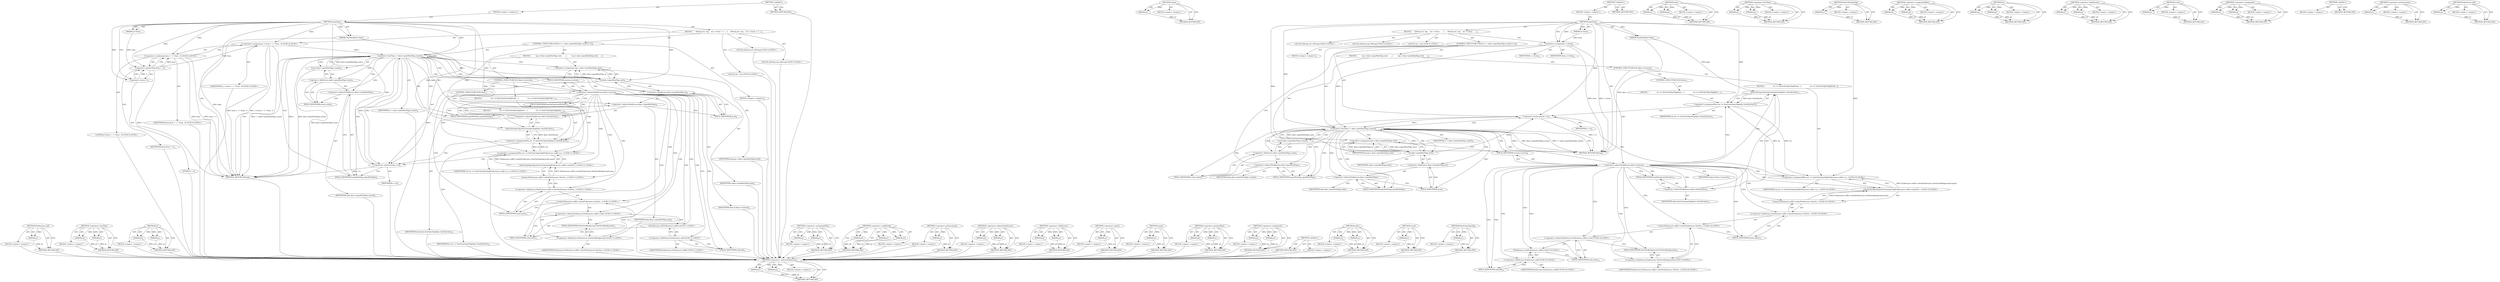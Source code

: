 digraph "fontColorOpenTag" {
vulnerable_111 [label=<(METHOD,&lt;operator&gt;.indirectFieldAccess)>];
vulnerable_112 [label=<(PARAM,p1)>];
vulnerable_113 [label=<(PARAM,p2)>];
vulnerable_114 [label=<(BLOCK,&lt;empty&gt;,&lt;empty&gt;)>];
vulnerable_115 [label=<(METHOD_RETURN,ANY)>];
vulnerable_134 [label=<(METHOD,name)>];
vulnerable_135 [label=<(PARAM,p1)>];
vulnerable_136 [label=<(BLOCK,&lt;empty&gt;,&lt;empty&gt;)>];
vulnerable_137 [label=<(METHOD_RETURN,ANY)>];
vulnerable_6 [label=<(METHOD,&lt;global&gt;)<SUB>1</SUB>>];
vulnerable_7 [label=<(BLOCK,&lt;empty&gt;,&lt;empty&gt;)<SUB>1</SUB>>];
vulnerable_8 [label=<(METHOD,openTags)<SUB>1</SUB>>];
vulnerable_9 [label=<(PARAM,TextHtmlData* data)<SUB>1</SUB>>];
vulnerable_10 [label=<(PARAM,int from)<SUB>1</SUB>>];
vulnerable_11 [label=<(BLOCK,{
     QString ret, tag;
    int i = from;
    ...,{
     QString ret, tag;
    int i = from;
    ...)<SUB>2</SUB>>];
vulnerable_12 [label="<(LOCAL,QString ret: QString)<SUB>3</SUB>>"];
vulnerable_13 [label="<(LOCAL,QString tag: QString)<SUB>3</SUB>>"];
vulnerable_14 [label="<(LOCAL,int i: int)<SUB>4</SUB>>"];
vulnerable_15 [label=<(&lt;operator&gt;.assignment,i = from)<SUB>4</SUB>>];
vulnerable_16 [label=<(IDENTIFIER,i,i = from)<SUB>4</SUB>>];
vulnerable_17 [label=<(IDENTIFIER,from,i = from)<SUB>4</SUB>>];
vulnerable_18 [label=<(CONTROL_STRUCTURE,FOR,for (;i &lt; data-&gt;openHtmlTags.count();++i))<SUB>5</SUB>>];
vulnerable_19 [label=<(BLOCK,&lt;empty&gt;,&lt;empty&gt;)<SUB>5</SUB>>];
vulnerable_20 [label=<(&lt;operator&gt;.lessThan,i &lt; data-&gt;openHtmlTags.count())<SUB>5</SUB>>];
vulnerable_21 [label=<(IDENTIFIER,i,i &lt; data-&gt;openHtmlTags.count())<SUB>5</SUB>>];
vulnerable_22 [label=<(count,data-&gt;openHtmlTags.count())<SUB>5</SUB>>];
vulnerable_23 [label=<(&lt;operator&gt;.fieldAccess,data-&gt;openHtmlTags.count)<SUB>5</SUB>>];
vulnerable_24 [label=<(&lt;operator&gt;.indirectFieldAccess,data-&gt;openHtmlTags)<SUB>5</SUB>>];
vulnerable_25 [label=<(IDENTIFIER,data,data-&gt;openHtmlTags.count())<SUB>5</SUB>>];
vulnerable_26 [label=<(FIELD_IDENTIFIER,openHtmlTags,openHtmlTags)<SUB>5</SUB>>];
vulnerable_27 [label=<(FIELD_IDENTIFIER,count,count)<SUB>5</SUB>>];
vulnerable_28 [label=<(&lt;operator&gt;.preIncrement,++i)<SUB>5</SUB>>];
vulnerable_29 [label=<(IDENTIFIER,i,++i)<SUB>5</SUB>>];
vulnerable_30 [label=<(BLOCK,{
         tag = data-&gt;openHtmlTags.at(i);
    ...,{
         tag = data-&gt;openHtmlTags.at(i);
    ...)<SUB>6</SUB>>];
vulnerable_31 [label=<(&lt;operator&gt;.assignment,tag = data-&gt;openHtmlTags.at(i))<SUB>7</SUB>>];
vulnerable_32 [label=<(IDENTIFIER,tag,tag = data-&gt;openHtmlTags.at(i))<SUB>7</SUB>>];
vulnerable_33 [label=<(at,data-&gt;openHtmlTags.at(i))<SUB>7</SUB>>];
vulnerable_34 [label=<(&lt;operator&gt;.fieldAccess,data-&gt;openHtmlTags.at)<SUB>7</SUB>>];
vulnerable_35 [label=<(&lt;operator&gt;.indirectFieldAccess,data-&gt;openHtmlTags)<SUB>7</SUB>>];
vulnerable_36 [label=<(IDENTIFIER,data,data-&gt;openHtmlTags.at(i))<SUB>7</SUB>>];
vulnerable_37 [label=<(FIELD_IDENTIFIER,openHtmlTags,openHtmlTags)<SUB>7</SUB>>];
vulnerable_38 [label=<(FIELD_IDENTIFIER,at,at)<SUB>7</SUB>>];
vulnerable_39 [label=<(IDENTIFIER,i,data-&gt;openHtmlTags.at(i))<SUB>7</SUB>>];
vulnerable_40 [label=<(CONTROL_STRUCTURE,IF,if (data-&gt;reverse))<SUB>8</SUB>>];
vulnerable_41 [label=<(&lt;operator&gt;.indirectFieldAccess,data-&gt;reverse)<SUB>8</SUB>>];
vulnerable_42 [label=<(IDENTIFIER,data,if (data-&gt;reverse))<SUB>8</SUB>>];
vulnerable_43 [label=<(FIELD_IDENTIFIER,reverse,reverse)<SUB>8</SUB>>];
vulnerable_44 [label=<(BLOCK,{
                ret += fontColorOpenTag(Prefe...,{
                ret += fontColorOpenTag(Prefe...)<SUB>9</SUB>>];
vulnerable_45 [label="<(&lt;operator&gt;.assignmentPlus,ret += fontColorOpenTag(Preferences::self()-&gt;co...)<SUB>10</SUB>>"];
vulnerable_46 [label="<(IDENTIFIER,ret,ret += fontColorOpenTag(Preferences::self()-&gt;co...)<SUB>10</SUB>>"];
vulnerable_47 [label="<(fontColorOpenTag,fontColorOpenTag(Preferences::self()-&gt;color(Pre...)<SUB>10</SUB>>"];
vulnerable_48 [label="<(name,Preferences::self()-&gt;color(Preferences::TextVie...)<SUB>10</SUB>>"];
vulnerable_49 [label="<(&lt;operator&gt;.fieldAccess,Preferences::self()-&gt;color(Preferences::TextVie...)<SUB>10</SUB>>"];
vulnerable_50 [label="<(color,Preferences::self()-&gt;color(Preferences::TextVie...)<SUB>10</SUB>>"];
vulnerable_51 [label="<(&lt;operator&gt;.indirectFieldAccess,Preferences::self()-&gt;color)<SUB>10</SUB>>"];
vulnerable_52 [label="<(Preferences.self,Preferences::self())<SUB>10</SUB>>"];
vulnerable_53 [label="<(&lt;operator&gt;.fieldAccess,Preferences::self)<SUB>10</SUB>>"];
vulnerable_54 [label="<(IDENTIFIER,Preferences,Preferences::self())<SUB>10</SUB>>"];
vulnerable_55 [label=<(FIELD_IDENTIFIER,self,self)<SUB>10</SUB>>];
vulnerable_56 [label=<(FIELD_IDENTIFIER,color,color)<SUB>10</SUB>>];
vulnerable_57 [label="<(&lt;operator&gt;.fieldAccess,Preferences::TextViewBackground)<SUB>10</SUB>>"];
vulnerable_58 [label="<(IDENTIFIER,Preferences,Preferences::self()-&gt;color(Preferences::TextVie...)<SUB>10</SUB>>"];
vulnerable_59 [label=<(FIELD_IDENTIFIER,TextViewBackground,TextViewBackground)<SUB>10</SUB>>];
vulnerable_60 [label=<(FIELD_IDENTIFIER,name,name)<SUB>10</SUB>>];
vulnerable_61 [label=<(CONTROL_STRUCTURE,ELSE,else)<SUB>13</SUB>>];
vulnerable_62 [label=<(BLOCK,{
                ret += fontColorOpenTag(data-...,{
                ret += fontColorOpenTag(data-...)<SUB>13</SUB>>];
vulnerable_63 [label=<(&lt;operator&gt;.assignmentPlus,ret += fontColorOpenTag(data-&gt;lastFgColor))<SUB>14</SUB>>];
vulnerable_64 [label=<(IDENTIFIER,ret,ret += fontColorOpenTag(data-&gt;lastFgColor))<SUB>14</SUB>>];
vulnerable_65 [label=<(fontColorOpenTag,fontColorOpenTag(data-&gt;lastFgColor))<SUB>14</SUB>>];
vulnerable_66 [label=<(&lt;operator&gt;.indirectFieldAccess,data-&gt;lastFgColor)<SUB>14</SUB>>];
vulnerable_67 [label=<(IDENTIFIER,data,fontColorOpenTag(data-&gt;lastFgColor))<SUB>14</SUB>>];
vulnerable_68 [label=<(FIELD_IDENTIFIER,lastFgColor,lastFgColor)<SUB>14</SUB>>];
vulnerable_69 [label=<(METHOD_RETURN,QString)<SUB>1</SUB>>];
vulnerable_71 [label=<(METHOD_RETURN,ANY)<SUB>1</SUB>>];
vulnerable_138 [label=<(METHOD,color)>];
vulnerable_139 [label=<(PARAM,p1)>];
vulnerable_140 [label=<(PARAM,p2)>];
vulnerable_141 [label=<(BLOCK,&lt;empty&gt;,&lt;empty&gt;)>];
vulnerable_142 [label=<(METHOD_RETURN,ANY)>];
vulnerable_97 [label=<(METHOD,&lt;operator&gt;.lessThan)>];
vulnerable_98 [label=<(PARAM,p1)>];
vulnerable_99 [label=<(PARAM,p2)>];
vulnerable_100 [label=<(BLOCK,&lt;empty&gt;,&lt;empty&gt;)>];
vulnerable_101 [label=<(METHOD_RETURN,ANY)>];
vulnerable_130 [label=<(METHOD,fontColorOpenTag)>];
vulnerable_131 [label=<(PARAM,p1)>];
vulnerable_132 [label=<(BLOCK,&lt;empty&gt;,&lt;empty&gt;)>];
vulnerable_133 [label=<(METHOD_RETURN,ANY)>];
vulnerable_125 [label=<(METHOD,&lt;operator&gt;.assignmentPlus)>];
vulnerable_126 [label=<(PARAM,p1)>];
vulnerable_127 [label=<(PARAM,p2)>];
vulnerable_128 [label=<(BLOCK,&lt;empty&gt;,&lt;empty&gt;)>];
vulnerable_129 [label=<(METHOD_RETURN,ANY)>];
vulnerable_120 [label=<(METHOD,at)>];
vulnerable_121 [label=<(PARAM,p1)>];
vulnerable_122 [label=<(PARAM,p2)>];
vulnerable_123 [label=<(BLOCK,&lt;empty&gt;,&lt;empty&gt;)>];
vulnerable_124 [label=<(METHOD_RETURN,ANY)>];
vulnerable_106 [label=<(METHOD,&lt;operator&gt;.fieldAccess)>];
vulnerable_107 [label=<(PARAM,p1)>];
vulnerable_108 [label=<(PARAM,p2)>];
vulnerable_109 [label=<(BLOCK,&lt;empty&gt;,&lt;empty&gt;)>];
vulnerable_110 [label=<(METHOD_RETURN,ANY)>];
vulnerable_102 [label=<(METHOD,count)>];
vulnerable_103 [label=<(PARAM,p1)>];
vulnerable_104 [label=<(BLOCK,&lt;empty&gt;,&lt;empty&gt;)>];
vulnerable_105 [label=<(METHOD_RETURN,ANY)>];
vulnerable_92 [label=<(METHOD,&lt;operator&gt;.assignment)>];
vulnerable_93 [label=<(PARAM,p1)>];
vulnerable_94 [label=<(PARAM,p2)>];
vulnerable_95 [label=<(BLOCK,&lt;empty&gt;,&lt;empty&gt;)>];
vulnerable_96 [label=<(METHOD_RETURN,ANY)>];
vulnerable_86 [label=<(METHOD,&lt;global&gt;)<SUB>1</SUB>>];
vulnerable_87 [label=<(BLOCK,&lt;empty&gt;,&lt;empty&gt;)>];
vulnerable_88 [label=<(METHOD_RETURN,ANY)>];
vulnerable_116 [label=<(METHOD,&lt;operator&gt;.preIncrement)>];
vulnerable_117 [label=<(PARAM,p1)>];
vulnerable_118 [label=<(BLOCK,&lt;empty&gt;,&lt;empty&gt;)>];
vulnerable_119 [label=<(METHOD_RETURN,ANY)>];
vulnerable_143 [label=<(METHOD,Preferences.self)>];
vulnerable_144 [label=<(PARAM,p1)>];
vulnerable_145 [label=<(BLOCK,&lt;empty&gt;,&lt;empty&gt;)>];
vulnerable_146 [label=<(METHOD_RETURN,ANY)>];
fixed_164 [label=<(METHOD,Preferences.self)>];
fixed_165 [label=<(PARAM,p1)>];
fixed_166 [label=<(BLOCK,&lt;empty&gt;,&lt;empty&gt;)>];
fixed_167 [label=<(METHOD_RETURN,ANY)>];
fixed_118 [label=<(METHOD,&lt;operator&gt;.lessThan)>];
fixed_119 [label=<(PARAM,p1)>];
fixed_120 [label=<(PARAM,p2)>];
fixed_121 [label=<(BLOCK,&lt;empty&gt;,&lt;empty&gt;)>];
fixed_122 [label=<(METHOD_RETURN,ANY)>];
fixed_141 [label=<(METHOD,at)>];
fixed_142 [label=<(PARAM,p1)>];
fixed_143 [label=<(PARAM,p2)>];
fixed_144 [label=<(BLOCK,&lt;empty&gt;,&lt;empty&gt;)>];
fixed_145 [label=<(METHOD_RETURN,ANY)>];
fixed_6 [label=<(METHOD,&lt;global&gt;)<SUB>1</SUB>>];
fixed_7 [label=<(BLOCK,&lt;empty&gt;,&lt;empty&gt;)<SUB>1</SUB>>];
fixed_8 [label=<(METHOD,openTags)<SUB>1</SUB>>];
fixed_9 [label=<(PARAM,TextHtmlData* data)<SUB>1</SUB>>];
fixed_10 [label=<(PARAM,int from)<SUB>1</SUB>>];
fixed_11 [label=<(BLOCK,{
     QString ret, tag;
    int i = from &gt; -1 ...,{
     QString ret, tag;
    int i = from &gt; -1 ...)<SUB>2</SUB>>];
fixed_12 [label="<(LOCAL,QString ret: QString)<SUB>3</SUB>>"];
fixed_13 [label="<(LOCAL,QString tag: QString)<SUB>3</SUB>>"];
fixed_14 [label="<(LOCAL,int i: int)<SUB>4</SUB>>"];
fixed_15 [label="<(&lt;operator&gt;.assignment,i = from &gt; -1 ? from : 0)<SUB>4</SUB>>"];
fixed_16 [label="<(IDENTIFIER,i,i = from &gt; -1 ? from : 0)<SUB>4</SUB>>"];
fixed_17 [label="<(&lt;operator&gt;.conditional,from &gt; -1 ? from : 0)<SUB>4</SUB>>"];
fixed_18 [label=<(&lt;operator&gt;.greaterThan,from &gt; -1)<SUB>4</SUB>>];
fixed_19 [label=<(IDENTIFIER,from,from &gt; -1)<SUB>4</SUB>>];
fixed_20 [label=<(&lt;operator&gt;.minus,-1)<SUB>4</SUB>>];
fixed_21 [label=<(LITERAL,1,-1)<SUB>4</SUB>>];
fixed_22 [label="<(IDENTIFIER,from,from &gt; -1 ? from : 0)<SUB>4</SUB>>"];
fixed_23 [label="<(LITERAL,0,from &gt; -1 ? from : 0)<SUB>4</SUB>>"];
fixed_24 [label=<(CONTROL_STRUCTURE,FOR,for (;i &lt; data-&gt;openHtmlTags.count();++i))<SUB>6</SUB>>];
fixed_25 [label=<(BLOCK,&lt;empty&gt;,&lt;empty&gt;)<SUB>6</SUB>>];
fixed_26 [label=<(&lt;operator&gt;.lessThan,i &lt; data-&gt;openHtmlTags.count())<SUB>6</SUB>>];
fixed_27 [label=<(IDENTIFIER,i,i &lt; data-&gt;openHtmlTags.count())<SUB>6</SUB>>];
fixed_28 [label=<(count,data-&gt;openHtmlTags.count())<SUB>6</SUB>>];
fixed_29 [label=<(&lt;operator&gt;.fieldAccess,data-&gt;openHtmlTags.count)<SUB>6</SUB>>];
fixed_30 [label=<(&lt;operator&gt;.indirectFieldAccess,data-&gt;openHtmlTags)<SUB>6</SUB>>];
fixed_31 [label=<(IDENTIFIER,data,data-&gt;openHtmlTags.count())<SUB>6</SUB>>];
fixed_32 [label=<(FIELD_IDENTIFIER,openHtmlTags,openHtmlTags)<SUB>6</SUB>>];
fixed_33 [label=<(FIELD_IDENTIFIER,count,count)<SUB>6</SUB>>];
fixed_34 [label=<(&lt;operator&gt;.preIncrement,++i)<SUB>6</SUB>>];
fixed_35 [label=<(IDENTIFIER,i,++i)<SUB>6</SUB>>];
fixed_36 [label=<(BLOCK,{
         tag = data-&gt;openHtmlTags.at(i);
    ...,{
         tag = data-&gt;openHtmlTags.at(i);
    ...)<SUB>7</SUB>>];
fixed_37 [label=<(&lt;operator&gt;.assignment,tag = data-&gt;openHtmlTags.at(i))<SUB>8</SUB>>];
fixed_38 [label=<(IDENTIFIER,tag,tag = data-&gt;openHtmlTags.at(i))<SUB>8</SUB>>];
fixed_39 [label=<(at,data-&gt;openHtmlTags.at(i))<SUB>8</SUB>>];
fixed_40 [label=<(&lt;operator&gt;.fieldAccess,data-&gt;openHtmlTags.at)<SUB>8</SUB>>];
fixed_41 [label=<(&lt;operator&gt;.indirectFieldAccess,data-&gt;openHtmlTags)<SUB>8</SUB>>];
fixed_42 [label=<(IDENTIFIER,data,data-&gt;openHtmlTags.at(i))<SUB>8</SUB>>];
fixed_43 [label=<(FIELD_IDENTIFIER,openHtmlTags,openHtmlTags)<SUB>8</SUB>>];
fixed_44 [label=<(FIELD_IDENTIFIER,at,at)<SUB>8</SUB>>];
fixed_45 [label=<(IDENTIFIER,i,data-&gt;openHtmlTags.at(i))<SUB>8</SUB>>];
fixed_46 [label=<(CONTROL_STRUCTURE,IF,if (data-&gt;reverse))<SUB>9</SUB>>];
fixed_47 [label=<(&lt;operator&gt;.indirectFieldAccess,data-&gt;reverse)<SUB>9</SUB>>];
fixed_48 [label=<(IDENTIFIER,data,if (data-&gt;reverse))<SUB>9</SUB>>];
fixed_49 [label=<(FIELD_IDENTIFIER,reverse,reverse)<SUB>9</SUB>>];
fixed_50 [label=<(BLOCK,{
                ret += fontColorOpenTag(Prefe...,{
                ret += fontColorOpenTag(Prefe...)<SUB>10</SUB>>];
fixed_51 [label="<(&lt;operator&gt;.assignmentPlus,ret += fontColorOpenTag(Preferences::self()-&gt;co...)<SUB>11</SUB>>"];
fixed_52 [label="<(IDENTIFIER,ret,ret += fontColorOpenTag(Preferences::self()-&gt;co...)<SUB>11</SUB>>"];
fixed_53 [label="<(fontColorOpenTag,fontColorOpenTag(Preferences::self()-&gt;color(Pre...)<SUB>11</SUB>>"];
fixed_54 [label="<(name,Preferences::self()-&gt;color(Preferences::TextVie...)<SUB>11</SUB>>"];
fixed_55 [label="<(&lt;operator&gt;.fieldAccess,Preferences::self()-&gt;color(Preferences::TextVie...)<SUB>11</SUB>>"];
fixed_56 [label="<(color,Preferences::self()-&gt;color(Preferences::TextVie...)<SUB>11</SUB>>"];
fixed_57 [label="<(&lt;operator&gt;.indirectFieldAccess,Preferences::self()-&gt;color)<SUB>11</SUB>>"];
fixed_58 [label="<(Preferences.self,Preferences::self())<SUB>11</SUB>>"];
fixed_59 [label="<(&lt;operator&gt;.fieldAccess,Preferences::self)<SUB>11</SUB>>"];
fixed_60 [label="<(IDENTIFIER,Preferences,Preferences::self())<SUB>11</SUB>>"];
fixed_61 [label=<(FIELD_IDENTIFIER,self,self)<SUB>11</SUB>>];
fixed_62 [label=<(FIELD_IDENTIFIER,color,color)<SUB>11</SUB>>];
fixed_63 [label="<(&lt;operator&gt;.fieldAccess,Preferences::TextViewBackground)<SUB>11</SUB>>"];
fixed_64 [label="<(IDENTIFIER,Preferences,Preferences::self()-&gt;color(Preferences::TextVie...)<SUB>11</SUB>>"];
fixed_65 [label=<(FIELD_IDENTIFIER,TextViewBackground,TextViewBackground)<SUB>11</SUB>>];
fixed_66 [label=<(FIELD_IDENTIFIER,name,name)<SUB>11</SUB>>];
fixed_67 [label=<(CONTROL_STRUCTURE,ELSE,else)<SUB>14</SUB>>];
fixed_68 [label=<(BLOCK,{
                ret += fontColorOpenTag(data-...,{
                ret += fontColorOpenTag(data-...)<SUB>14</SUB>>];
fixed_69 [label=<(&lt;operator&gt;.assignmentPlus,ret += fontColorOpenTag(data-&gt;lastFgColor))<SUB>15</SUB>>];
fixed_70 [label=<(IDENTIFIER,ret,ret += fontColorOpenTag(data-&gt;lastFgColor))<SUB>15</SUB>>];
fixed_71 [label=<(fontColorOpenTag,fontColorOpenTag(data-&gt;lastFgColor))<SUB>15</SUB>>];
fixed_72 [label=<(&lt;operator&gt;.indirectFieldAccess,data-&gt;lastFgColor)<SUB>15</SUB>>];
fixed_73 [label=<(IDENTIFIER,data,fontColorOpenTag(data-&gt;lastFgColor))<SUB>15</SUB>>];
fixed_74 [label=<(FIELD_IDENTIFIER,lastFgColor,lastFgColor)<SUB>15</SUB>>];
fixed_75 [label=<(METHOD_RETURN,QString)<SUB>1</SUB>>];
fixed_77 [label=<(METHOD_RETURN,ANY)<SUB>1</SUB>>];
fixed_146 [label=<(METHOD,&lt;operator&gt;.assignmentPlus)>];
fixed_147 [label=<(PARAM,p1)>];
fixed_148 [label=<(PARAM,p2)>];
fixed_149 [label=<(BLOCK,&lt;empty&gt;,&lt;empty&gt;)>];
fixed_150 [label=<(METHOD_RETURN,ANY)>];
fixed_103 [label=<(METHOD,&lt;operator&gt;.conditional)>];
fixed_104 [label=<(PARAM,p1)>];
fixed_105 [label=<(PARAM,p2)>];
fixed_106 [label=<(PARAM,p3)>];
fixed_107 [label=<(BLOCK,&lt;empty&gt;,&lt;empty&gt;)>];
fixed_108 [label=<(METHOD_RETURN,ANY)>];
fixed_137 [label=<(METHOD,&lt;operator&gt;.preIncrement)>];
fixed_138 [label=<(PARAM,p1)>];
fixed_139 [label=<(BLOCK,&lt;empty&gt;,&lt;empty&gt;)>];
fixed_140 [label=<(METHOD_RETURN,ANY)>];
fixed_132 [label=<(METHOD,&lt;operator&gt;.indirectFieldAccess)>];
fixed_133 [label=<(PARAM,p1)>];
fixed_134 [label=<(PARAM,p2)>];
fixed_135 [label=<(BLOCK,&lt;empty&gt;,&lt;empty&gt;)>];
fixed_136 [label=<(METHOD_RETURN,ANY)>];
fixed_127 [label=<(METHOD,&lt;operator&gt;.fieldAccess)>];
fixed_128 [label=<(PARAM,p1)>];
fixed_129 [label=<(PARAM,p2)>];
fixed_130 [label=<(BLOCK,&lt;empty&gt;,&lt;empty&gt;)>];
fixed_131 [label=<(METHOD_RETURN,ANY)>];
fixed_114 [label=<(METHOD,&lt;operator&gt;.minus)>];
fixed_115 [label=<(PARAM,p1)>];
fixed_116 [label=<(BLOCK,&lt;empty&gt;,&lt;empty&gt;)>];
fixed_117 [label=<(METHOD_RETURN,ANY)>];
fixed_155 [label=<(METHOD,name)>];
fixed_156 [label=<(PARAM,p1)>];
fixed_157 [label=<(BLOCK,&lt;empty&gt;,&lt;empty&gt;)>];
fixed_158 [label=<(METHOD_RETURN,ANY)>];
fixed_109 [label=<(METHOD,&lt;operator&gt;.greaterThan)>];
fixed_110 [label=<(PARAM,p1)>];
fixed_111 [label=<(PARAM,p2)>];
fixed_112 [label=<(BLOCK,&lt;empty&gt;,&lt;empty&gt;)>];
fixed_113 [label=<(METHOD_RETURN,ANY)>];
fixed_98 [label=<(METHOD,&lt;operator&gt;.assignment)>];
fixed_99 [label=<(PARAM,p1)>];
fixed_100 [label=<(PARAM,p2)>];
fixed_101 [label=<(BLOCK,&lt;empty&gt;,&lt;empty&gt;)>];
fixed_102 [label=<(METHOD_RETURN,ANY)>];
fixed_92 [label=<(METHOD,&lt;global&gt;)<SUB>1</SUB>>];
fixed_93 [label=<(BLOCK,&lt;empty&gt;,&lt;empty&gt;)>];
fixed_94 [label=<(METHOD_RETURN,ANY)>];
fixed_159 [label=<(METHOD,color)>];
fixed_160 [label=<(PARAM,p1)>];
fixed_161 [label=<(PARAM,p2)>];
fixed_162 [label=<(BLOCK,&lt;empty&gt;,&lt;empty&gt;)>];
fixed_163 [label=<(METHOD_RETURN,ANY)>];
fixed_123 [label=<(METHOD,count)>];
fixed_124 [label=<(PARAM,p1)>];
fixed_125 [label=<(BLOCK,&lt;empty&gt;,&lt;empty&gt;)>];
fixed_126 [label=<(METHOD_RETURN,ANY)>];
fixed_151 [label=<(METHOD,fontColorOpenTag)>];
fixed_152 [label=<(PARAM,p1)>];
fixed_153 [label=<(BLOCK,&lt;empty&gt;,&lt;empty&gt;)>];
fixed_154 [label=<(METHOD_RETURN,ANY)>];
vulnerable_111 -> vulnerable_112  [key=0, label="AST: "];
vulnerable_111 -> vulnerable_112  [key=1, label="DDG: "];
vulnerable_111 -> vulnerable_114  [key=0, label="AST: "];
vulnerable_111 -> vulnerable_113  [key=0, label="AST: "];
vulnerable_111 -> vulnerable_113  [key=1, label="DDG: "];
vulnerable_111 -> vulnerable_115  [key=0, label="AST: "];
vulnerable_111 -> vulnerable_115  [key=1, label="CFG: "];
vulnerable_112 -> vulnerable_115  [key=0, label="DDG: p1"];
vulnerable_113 -> vulnerable_115  [key=0, label="DDG: p2"];
vulnerable_134 -> vulnerable_135  [key=0, label="AST: "];
vulnerable_134 -> vulnerable_135  [key=1, label="DDG: "];
vulnerable_134 -> vulnerable_136  [key=0, label="AST: "];
vulnerable_134 -> vulnerable_137  [key=0, label="AST: "];
vulnerable_134 -> vulnerable_137  [key=1, label="CFG: "];
vulnerable_135 -> vulnerable_137  [key=0, label="DDG: p1"];
vulnerable_6 -> vulnerable_7  [key=0, label="AST: "];
vulnerable_6 -> vulnerable_71  [key=0, label="AST: "];
vulnerable_6 -> vulnerable_71  [key=1, label="CFG: "];
vulnerable_7 -> vulnerable_8  [key=0, label="AST: "];
vulnerable_8 -> vulnerable_9  [key=0, label="AST: "];
vulnerable_8 -> vulnerable_9  [key=1, label="DDG: "];
vulnerable_8 -> vulnerable_10  [key=0, label="AST: "];
vulnerable_8 -> vulnerable_10  [key=1, label="DDG: "];
vulnerable_8 -> vulnerable_11  [key=0, label="AST: "];
vulnerable_8 -> vulnerable_69  [key=0, label="AST: "];
vulnerable_8 -> vulnerable_15  [key=0, label="CFG: "];
vulnerable_8 -> vulnerable_15  [key=1, label="DDG: "];
vulnerable_8 -> vulnerable_20  [key=0, label="DDG: "];
vulnerable_8 -> vulnerable_28  [key=0, label="DDG: "];
vulnerable_8 -> vulnerable_33  [key=0, label="DDG: "];
vulnerable_8 -> vulnerable_45  [key=0, label="DDG: "];
vulnerable_8 -> vulnerable_63  [key=0, label="DDG: "];
vulnerable_9 -> vulnerable_69  [key=0, label="DDG: data"];
vulnerable_9 -> vulnerable_65  [key=0, label="DDG: data"];
vulnerable_10 -> vulnerable_15  [key=0, label="DDG: from"];
vulnerable_11 -> vulnerable_12  [key=0, label="AST: "];
vulnerable_11 -> vulnerable_13  [key=0, label="AST: "];
vulnerable_11 -> vulnerable_14  [key=0, label="AST: "];
vulnerable_11 -> vulnerable_15  [key=0, label="AST: "];
vulnerable_11 -> vulnerable_18  [key=0, label="AST: "];
vulnerable_15 -> vulnerable_16  [key=0, label="AST: "];
vulnerable_15 -> vulnerable_17  [key=0, label="AST: "];
vulnerable_15 -> vulnerable_26  [key=0, label="CFG: "];
vulnerable_15 -> vulnerable_69  [key=0, label="DDG: from"];
vulnerable_15 -> vulnerable_69  [key=1, label="DDG: i = from"];
vulnerable_15 -> vulnerable_20  [key=0, label="DDG: i"];
vulnerable_18 -> vulnerable_19  [key=0, label="AST: "];
vulnerable_18 -> vulnerable_20  [key=0, label="AST: "];
vulnerable_18 -> vulnerable_28  [key=0, label="AST: "];
vulnerable_18 -> vulnerable_30  [key=0, label="AST: "];
vulnerable_20 -> vulnerable_21  [key=0, label="AST: "];
vulnerable_20 -> vulnerable_22  [key=0, label="AST: "];
vulnerable_20 -> vulnerable_22  [key=1, label="CDG: "];
vulnerable_20 -> vulnerable_69  [key=0, label="CFG: "];
vulnerable_20 -> vulnerable_69  [key=1, label="DDG: i"];
vulnerable_20 -> vulnerable_69  [key=2, label="DDG: data-&gt;openHtmlTags.count()"];
vulnerable_20 -> vulnerable_69  [key=3, label="DDG: i &lt; data-&gt;openHtmlTags.count()"];
vulnerable_20 -> vulnerable_37  [key=0, label="CFG: "];
vulnerable_20 -> vulnerable_37  [key=1, label="CDG: "];
vulnerable_20 -> vulnerable_33  [key=0, label="DDG: i"];
vulnerable_20 -> vulnerable_33  [key=1, label="CDG: "];
vulnerable_20 -> vulnerable_24  [key=0, label="CDG: "];
vulnerable_20 -> vulnerable_34  [key=0, label="CDG: "];
vulnerable_20 -> vulnerable_26  [key=0, label="CDG: "];
vulnerable_20 -> vulnerable_23  [key=0, label="CDG: "];
vulnerable_20 -> vulnerable_28  [key=0, label="CDG: "];
vulnerable_20 -> vulnerable_20  [key=0, label="CDG: "];
vulnerable_20 -> vulnerable_38  [key=0, label="CDG: "];
vulnerable_20 -> vulnerable_41  [key=0, label="CDG: "];
vulnerable_20 -> vulnerable_27  [key=0, label="CDG: "];
vulnerable_20 -> vulnerable_35  [key=0, label="CDG: "];
vulnerable_20 -> vulnerable_31  [key=0, label="CDG: "];
vulnerable_20 -> vulnerable_43  [key=0, label="CDG: "];
vulnerable_22 -> vulnerable_23  [key=0, label="AST: "];
vulnerable_22 -> vulnerable_20  [key=0, label="CFG: "];
vulnerable_22 -> vulnerable_20  [key=1, label="DDG: data-&gt;openHtmlTags.count"];
vulnerable_22 -> vulnerable_69  [key=0, label="DDG: data-&gt;openHtmlTags.count"];
vulnerable_23 -> vulnerable_24  [key=0, label="AST: "];
vulnerable_23 -> vulnerable_27  [key=0, label="AST: "];
vulnerable_23 -> vulnerable_22  [key=0, label="CFG: "];
vulnerable_24 -> vulnerable_25  [key=0, label="AST: "];
vulnerable_24 -> vulnerable_26  [key=0, label="AST: "];
vulnerable_24 -> vulnerable_27  [key=0, label="CFG: "];
vulnerable_26 -> vulnerable_24  [key=0, label="CFG: "];
vulnerable_27 -> vulnerable_23  [key=0, label="CFG: "];
vulnerable_28 -> vulnerable_29  [key=0, label="AST: "];
vulnerable_28 -> vulnerable_26  [key=0, label="CFG: "];
vulnerable_28 -> vulnerable_69  [key=0, label="DDG: ++i"];
vulnerable_28 -> vulnerable_20  [key=0, label="DDG: i"];
vulnerable_30 -> vulnerable_31  [key=0, label="AST: "];
vulnerable_30 -> vulnerable_40  [key=0, label="AST: "];
vulnerable_31 -> vulnerable_32  [key=0, label="AST: "];
vulnerable_31 -> vulnerable_33  [key=0, label="AST: "];
vulnerable_31 -> vulnerable_43  [key=0, label="CFG: "];
vulnerable_33 -> vulnerable_34  [key=0, label="AST: "];
vulnerable_33 -> vulnerable_39  [key=0, label="AST: "];
vulnerable_33 -> vulnerable_31  [key=0, label="CFG: "];
vulnerable_33 -> vulnerable_31  [key=1, label="DDG: data-&gt;openHtmlTags.at"];
vulnerable_33 -> vulnerable_31  [key=2, label="DDG: i"];
vulnerable_33 -> vulnerable_28  [key=0, label="DDG: i"];
vulnerable_34 -> vulnerable_35  [key=0, label="AST: "];
vulnerable_34 -> vulnerable_38  [key=0, label="AST: "];
vulnerable_34 -> vulnerable_33  [key=0, label="CFG: "];
vulnerable_35 -> vulnerable_36  [key=0, label="AST: "];
vulnerable_35 -> vulnerable_37  [key=0, label="AST: "];
vulnerable_35 -> vulnerable_38  [key=0, label="CFG: "];
vulnerable_37 -> vulnerable_35  [key=0, label="CFG: "];
vulnerable_38 -> vulnerable_34  [key=0, label="CFG: "];
vulnerable_40 -> vulnerable_41  [key=0, label="AST: "];
vulnerable_40 -> vulnerable_44  [key=0, label="AST: "];
vulnerable_40 -> vulnerable_61  [key=0, label="AST: "];
vulnerable_41 -> vulnerable_42  [key=0, label="AST: "];
vulnerable_41 -> vulnerable_43  [key=0, label="AST: "];
vulnerable_41 -> vulnerable_55  [key=0, label="CFG: "];
vulnerable_41 -> vulnerable_55  [key=1, label="CDG: "];
vulnerable_41 -> vulnerable_68  [key=0, label="CFG: "];
vulnerable_41 -> vulnerable_68  [key=1, label="CDG: "];
vulnerable_41 -> vulnerable_47  [key=0, label="CDG: "];
vulnerable_41 -> vulnerable_48  [key=0, label="CDG: "];
vulnerable_41 -> vulnerable_49  [key=0, label="CDG: "];
vulnerable_41 -> vulnerable_60  [key=0, label="CDG: "];
vulnerable_41 -> vulnerable_51  [key=0, label="CDG: "];
vulnerable_41 -> vulnerable_57  [key=0, label="CDG: "];
vulnerable_41 -> vulnerable_66  [key=0, label="CDG: "];
vulnerable_41 -> vulnerable_52  [key=0, label="CDG: "];
vulnerable_41 -> vulnerable_53  [key=0, label="CDG: "];
vulnerable_41 -> vulnerable_56  [key=0, label="CDG: "];
vulnerable_41 -> vulnerable_45  [key=0, label="CDG: "];
vulnerable_41 -> vulnerable_63  [key=0, label="CDG: "];
vulnerable_41 -> vulnerable_65  [key=0, label="CDG: "];
vulnerable_41 -> vulnerable_50  [key=0, label="CDG: "];
vulnerable_41 -> vulnerable_59  [key=0, label="CDG: "];
vulnerable_43 -> vulnerable_41  [key=0, label="CFG: "];
vulnerable_44 -> vulnerable_45  [key=0, label="AST: "];
vulnerable_45 -> vulnerable_46  [key=0, label="AST: "];
vulnerable_45 -> vulnerable_47  [key=0, label="AST: "];
vulnerable_45 -> vulnerable_28  [key=0, label="CFG: "];
vulnerable_45 -> vulnerable_63  [key=0, label="DDG: ret"];
vulnerable_47 -> vulnerable_48  [key=0, label="AST: "];
vulnerable_47 -> vulnerable_45  [key=0, label="CFG: "];
vulnerable_47 -> vulnerable_45  [key=1, label="DDG: Preferences::self()-&gt;color(Preferences::TextViewBackground).name()"];
vulnerable_48 -> vulnerable_49  [key=0, label="AST: "];
vulnerable_48 -> vulnerable_47  [key=0, label="CFG: "];
vulnerable_48 -> vulnerable_47  [key=1, label="DDG: Preferences::self()-&gt;color(Preferences::TextViewBackground).name"];
vulnerable_49 -> vulnerable_50  [key=0, label="AST: "];
vulnerable_49 -> vulnerable_60  [key=0, label="AST: "];
vulnerable_49 -> vulnerable_48  [key=0, label="CFG: "];
vulnerable_50 -> vulnerable_51  [key=0, label="AST: "];
vulnerable_50 -> vulnerable_57  [key=0, label="AST: "];
vulnerable_50 -> vulnerable_60  [key=0, label="CFG: "];
vulnerable_51 -> vulnerable_52  [key=0, label="AST: "];
vulnerable_51 -> vulnerable_56  [key=0, label="AST: "];
vulnerable_51 -> vulnerable_59  [key=0, label="CFG: "];
vulnerable_52 -> vulnerable_53  [key=0, label="AST: "];
vulnerable_52 -> vulnerable_56  [key=0, label="CFG: "];
vulnerable_53 -> vulnerable_54  [key=0, label="AST: "];
vulnerable_53 -> vulnerable_55  [key=0, label="AST: "];
vulnerable_53 -> vulnerable_52  [key=0, label="CFG: "];
vulnerable_55 -> vulnerable_53  [key=0, label="CFG: "];
vulnerable_56 -> vulnerable_51  [key=0, label="CFG: "];
vulnerable_57 -> vulnerable_58  [key=0, label="AST: "];
vulnerable_57 -> vulnerable_59  [key=0, label="AST: "];
vulnerable_57 -> vulnerable_50  [key=0, label="CFG: "];
vulnerable_59 -> vulnerable_57  [key=0, label="CFG: "];
vulnerable_60 -> vulnerable_49  [key=0, label="CFG: "];
vulnerable_61 -> vulnerable_62  [key=0, label="AST: "];
vulnerable_62 -> vulnerable_63  [key=0, label="AST: "];
vulnerable_63 -> vulnerable_64  [key=0, label="AST: "];
vulnerable_63 -> vulnerable_65  [key=0, label="AST: "];
vulnerable_63 -> vulnerable_28  [key=0, label="CFG: "];
vulnerable_63 -> vulnerable_45  [key=0, label="DDG: ret"];
vulnerable_65 -> vulnerable_66  [key=0, label="AST: "];
vulnerable_65 -> vulnerable_63  [key=0, label="CFG: "];
vulnerable_65 -> vulnerable_63  [key=1, label="DDG: data-&gt;lastFgColor"];
vulnerable_66 -> vulnerable_67  [key=0, label="AST: "];
vulnerable_66 -> vulnerable_68  [key=0, label="AST: "];
vulnerable_66 -> vulnerable_65  [key=0, label="CFG: "];
vulnerable_68 -> vulnerable_66  [key=0, label="CFG: "];
vulnerable_138 -> vulnerable_139  [key=0, label="AST: "];
vulnerable_138 -> vulnerable_139  [key=1, label="DDG: "];
vulnerable_138 -> vulnerable_141  [key=0, label="AST: "];
vulnerable_138 -> vulnerable_140  [key=0, label="AST: "];
vulnerable_138 -> vulnerable_140  [key=1, label="DDG: "];
vulnerable_138 -> vulnerable_142  [key=0, label="AST: "];
vulnerable_138 -> vulnerable_142  [key=1, label="CFG: "];
vulnerable_139 -> vulnerable_142  [key=0, label="DDG: p1"];
vulnerable_140 -> vulnerable_142  [key=0, label="DDG: p2"];
vulnerable_97 -> vulnerable_98  [key=0, label="AST: "];
vulnerable_97 -> vulnerable_98  [key=1, label="DDG: "];
vulnerable_97 -> vulnerable_100  [key=0, label="AST: "];
vulnerable_97 -> vulnerable_99  [key=0, label="AST: "];
vulnerable_97 -> vulnerable_99  [key=1, label="DDG: "];
vulnerable_97 -> vulnerable_101  [key=0, label="AST: "];
vulnerable_97 -> vulnerable_101  [key=1, label="CFG: "];
vulnerable_98 -> vulnerable_101  [key=0, label="DDG: p1"];
vulnerable_99 -> vulnerable_101  [key=0, label="DDG: p2"];
vulnerable_130 -> vulnerable_131  [key=0, label="AST: "];
vulnerable_130 -> vulnerable_131  [key=1, label="DDG: "];
vulnerable_130 -> vulnerable_132  [key=0, label="AST: "];
vulnerable_130 -> vulnerable_133  [key=0, label="AST: "];
vulnerable_130 -> vulnerable_133  [key=1, label="CFG: "];
vulnerable_131 -> vulnerable_133  [key=0, label="DDG: p1"];
vulnerable_125 -> vulnerable_126  [key=0, label="AST: "];
vulnerable_125 -> vulnerable_126  [key=1, label="DDG: "];
vulnerable_125 -> vulnerable_128  [key=0, label="AST: "];
vulnerable_125 -> vulnerable_127  [key=0, label="AST: "];
vulnerable_125 -> vulnerable_127  [key=1, label="DDG: "];
vulnerable_125 -> vulnerable_129  [key=0, label="AST: "];
vulnerable_125 -> vulnerable_129  [key=1, label="CFG: "];
vulnerable_126 -> vulnerable_129  [key=0, label="DDG: p1"];
vulnerable_127 -> vulnerable_129  [key=0, label="DDG: p2"];
vulnerable_120 -> vulnerable_121  [key=0, label="AST: "];
vulnerable_120 -> vulnerable_121  [key=1, label="DDG: "];
vulnerable_120 -> vulnerable_123  [key=0, label="AST: "];
vulnerable_120 -> vulnerable_122  [key=0, label="AST: "];
vulnerable_120 -> vulnerable_122  [key=1, label="DDG: "];
vulnerable_120 -> vulnerable_124  [key=0, label="AST: "];
vulnerable_120 -> vulnerable_124  [key=1, label="CFG: "];
vulnerable_121 -> vulnerable_124  [key=0, label="DDG: p1"];
vulnerable_122 -> vulnerable_124  [key=0, label="DDG: p2"];
vulnerable_106 -> vulnerable_107  [key=0, label="AST: "];
vulnerable_106 -> vulnerable_107  [key=1, label="DDG: "];
vulnerable_106 -> vulnerable_109  [key=0, label="AST: "];
vulnerable_106 -> vulnerable_108  [key=0, label="AST: "];
vulnerable_106 -> vulnerable_108  [key=1, label="DDG: "];
vulnerable_106 -> vulnerable_110  [key=0, label="AST: "];
vulnerable_106 -> vulnerable_110  [key=1, label="CFG: "];
vulnerable_107 -> vulnerable_110  [key=0, label="DDG: p1"];
vulnerable_108 -> vulnerable_110  [key=0, label="DDG: p2"];
vulnerable_102 -> vulnerable_103  [key=0, label="AST: "];
vulnerable_102 -> vulnerable_103  [key=1, label="DDG: "];
vulnerable_102 -> vulnerable_104  [key=0, label="AST: "];
vulnerable_102 -> vulnerable_105  [key=0, label="AST: "];
vulnerable_102 -> vulnerable_105  [key=1, label="CFG: "];
vulnerable_103 -> vulnerable_105  [key=0, label="DDG: p1"];
vulnerable_92 -> vulnerable_93  [key=0, label="AST: "];
vulnerable_92 -> vulnerable_93  [key=1, label="DDG: "];
vulnerable_92 -> vulnerable_95  [key=0, label="AST: "];
vulnerable_92 -> vulnerable_94  [key=0, label="AST: "];
vulnerable_92 -> vulnerable_94  [key=1, label="DDG: "];
vulnerable_92 -> vulnerable_96  [key=0, label="AST: "];
vulnerable_92 -> vulnerable_96  [key=1, label="CFG: "];
vulnerable_93 -> vulnerable_96  [key=0, label="DDG: p1"];
vulnerable_94 -> vulnerable_96  [key=0, label="DDG: p2"];
vulnerable_86 -> vulnerable_87  [key=0, label="AST: "];
vulnerable_86 -> vulnerable_88  [key=0, label="AST: "];
vulnerable_86 -> vulnerable_88  [key=1, label="CFG: "];
vulnerable_116 -> vulnerable_117  [key=0, label="AST: "];
vulnerable_116 -> vulnerable_117  [key=1, label="DDG: "];
vulnerable_116 -> vulnerable_118  [key=0, label="AST: "];
vulnerable_116 -> vulnerable_119  [key=0, label="AST: "];
vulnerable_116 -> vulnerable_119  [key=1, label="CFG: "];
vulnerable_117 -> vulnerable_119  [key=0, label="DDG: p1"];
vulnerable_143 -> vulnerable_144  [key=0, label="AST: "];
vulnerable_143 -> vulnerable_144  [key=1, label="DDG: "];
vulnerable_143 -> vulnerable_145  [key=0, label="AST: "];
vulnerable_143 -> vulnerable_146  [key=0, label="AST: "];
vulnerable_143 -> vulnerable_146  [key=1, label="CFG: "];
vulnerable_144 -> vulnerable_146  [key=0, label="DDG: p1"];
fixed_164 -> fixed_165  [key=0, label="AST: "];
fixed_164 -> fixed_165  [key=1, label="DDG: "];
fixed_164 -> fixed_166  [key=0, label="AST: "];
fixed_164 -> fixed_167  [key=0, label="AST: "];
fixed_164 -> fixed_167  [key=1, label="CFG: "];
fixed_165 -> fixed_167  [key=0, label="DDG: p1"];
fixed_166 -> vulnerable_111  [key=0];
fixed_167 -> vulnerable_111  [key=0];
fixed_118 -> fixed_119  [key=0, label="AST: "];
fixed_118 -> fixed_119  [key=1, label="DDG: "];
fixed_118 -> fixed_121  [key=0, label="AST: "];
fixed_118 -> fixed_120  [key=0, label="AST: "];
fixed_118 -> fixed_120  [key=1, label="DDG: "];
fixed_118 -> fixed_122  [key=0, label="AST: "];
fixed_118 -> fixed_122  [key=1, label="CFG: "];
fixed_119 -> fixed_122  [key=0, label="DDG: p1"];
fixed_120 -> fixed_122  [key=0, label="DDG: p2"];
fixed_121 -> vulnerable_111  [key=0];
fixed_122 -> vulnerable_111  [key=0];
fixed_141 -> fixed_142  [key=0, label="AST: "];
fixed_141 -> fixed_142  [key=1, label="DDG: "];
fixed_141 -> fixed_144  [key=0, label="AST: "];
fixed_141 -> fixed_143  [key=0, label="AST: "];
fixed_141 -> fixed_143  [key=1, label="DDG: "];
fixed_141 -> fixed_145  [key=0, label="AST: "];
fixed_141 -> fixed_145  [key=1, label="CFG: "];
fixed_142 -> fixed_145  [key=0, label="DDG: p1"];
fixed_143 -> fixed_145  [key=0, label="DDG: p2"];
fixed_144 -> vulnerable_111  [key=0];
fixed_145 -> vulnerable_111  [key=0];
fixed_6 -> fixed_7  [key=0, label="AST: "];
fixed_6 -> fixed_77  [key=0, label="AST: "];
fixed_6 -> fixed_77  [key=1, label="CFG: "];
fixed_7 -> fixed_8  [key=0, label="AST: "];
fixed_8 -> fixed_9  [key=0, label="AST: "];
fixed_8 -> fixed_9  [key=1, label="DDG: "];
fixed_8 -> fixed_10  [key=0, label="AST: "];
fixed_8 -> fixed_10  [key=1, label="DDG: "];
fixed_8 -> fixed_11  [key=0, label="AST: "];
fixed_8 -> fixed_75  [key=0, label="AST: "];
fixed_8 -> fixed_20  [key=0, label="CFG: "];
fixed_8 -> fixed_20  [key=1, label="DDG: "];
fixed_8 -> fixed_15  [key=0, label="DDG: "];
fixed_8 -> fixed_17  [key=0, label="DDG: "];
fixed_8 -> fixed_26  [key=0, label="DDG: "];
fixed_8 -> fixed_34  [key=0, label="DDG: "];
fixed_8 -> fixed_18  [key=0, label="DDG: "];
fixed_8 -> fixed_39  [key=0, label="DDG: "];
fixed_8 -> fixed_51  [key=0, label="DDG: "];
fixed_8 -> fixed_69  [key=0, label="DDG: "];
fixed_9 -> fixed_75  [key=0, label="DDG: data"];
fixed_9 -> fixed_71  [key=0, label="DDG: data"];
fixed_10 -> fixed_18  [key=0, label="DDG: from"];
fixed_11 -> fixed_12  [key=0, label="AST: "];
fixed_11 -> fixed_13  [key=0, label="AST: "];
fixed_11 -> fixed_14  [key=0, label="AST: "];
fixed_11 -> fixed_15  [key=0, label="AST: "];
fixed_11 -> fixed_24  [key=0, label="AST: "];
fixed_12 -> vulnerable_111  [key=0];
fixed_13 -> vulnerable_111  [key=0];
fixed_14 -> vulnerable_111  [key=0];
fixed_15 -> fixed_16  [key=0, label="AST: "];
fixed_15 -> fixed_17  [key=0, label="AST: "];
fixed_15 -> fixed_32  [key=0, label="CFG: "];
fixed_15 -> fixed_75  [key=0, label="DDG: from &gt; -1 ? from : 0"];
fixed_15 -> fixed_75  [key=1, label="DDG: i = from &gt; -1 ? from : 0"];
fixed_15 -> fixed_26  [key=0, label="DDG: i"];
fixed_16 -> vulnerable_111  [key=0];
fixed_17 -> fixed_18  [key=0, label="AST: "];
fixed_17 -> fixed_22  [key=0, label="AST: "];
fixed_17 -> fixed_23  [key=0, label="AST: "];
fixed_17 -> fixed_15  [key=0, label="CFG: "];
fixed_17 -> fixed_75  [key=0, label="DDG: from &gt; -1"];
fixed_17 -> fixed_75  [key=1, label="DDG: from"];
fixed_18 -> fixed_19  [key=0, label="AST: "];
fixed_18 -> fixed_20  [key=0, label="AST: "];
fixed_18 -> fixed_17  [key=0, label="CFG: "];
fixed_18 -> fixed_17  [key=1, label="DDG: from"];
fixed_18 -> fixed_75  [key=0, label="DDG: -1"];
fixed_18 -> fixed_15  [key=0, label="DDG: from"];
fixed_19 -> vulnerable_111  [key=0];
fixed_20 -> fixed_21  [key=0, label="AST: "];
fixed_20 -> fixed_18  [key=0, label="CFG: "];
fixed_20 -> fixed_18  [key=1, label="DDG: 1"];
fixed_21 -> vulnerable_111  [key=0];
fixed_22 -> vulnerable_111  [key=0];
fixed_23 -> vulnerable_111  [key=0];
fixed_24 -> fixed_25  [key=0, label="AST: "];
fixed_24 -> fixed_26  [key=0, label="AST: "];
fixed_24 -> fixed_34  [key=0, label="AST: "];
fixed_24 -> fixed_36  [key=0, label="AST: "];
fixed_25 -> vulnerable_111  [key=0];
fixed_26 -> fixed_27  [key=0, label="AST: "];
fixed_26 -> fixed_28  [key=0, label="AST: "];
fixed_26 -> fixed_28  [key=1, label="CDG: "];
fixed_26 -> fixed_75  [key=0, label="CFG: "];
fixed_26 -> fixed_75  [key=1, label="DDG: i"];
fixed_26 -> fixed_75  [key=2, label="DDG: data-&gt;openHtmlTags.count()"];
fixed_26 -> fixed_75  [key=3, label="DDG: i &lt; data-&gt;openHtmlTags.count()"];
fixed_26 -> fixed_43  [key=0, label="CFG: "];
fixed_26 -> fixed_43  [key=1, label="CDG: "];
fixed_26 -> fixed_39  [key=0, label="DDG: i"];
fixed_26 -> fixed_39  [key=1, label="CDG: "];
fixed_26 -> fixed_47  [key=0, label="CDG: "];
fixed_26 -> fixed_30  [key=0, label="CDG: "];
fixed_26 -> fixed_34  [key=0, label="CDG: "];
fixed_26 -> fixed_32  [key=0, label="CDG: "];
fixed_26 -> fixed_49  [key=0, label="CDG: "];
fixed_26 -> fixed_33  [key=0, label="CDG: "];
fixed_26 -> fixed_26  [key=0, label="CDG: "];
fixed_26 -> fixed_37  [key=0, label="CDG: "];
fixed_26 -> fixed_41  [key=0, label="CDG: "];
fixed_26 -> fixed_40  [key=0, label="CDG: "];
fixed_26 -> fixed_29  [key=0, label="CDG: "];
fixed_26 -> fixed_44  [key=0, label="CDG: "];
fixed_27 -> vulnerable_111  [key=0];
fixed_28 -> fixed_29  [key=0, label="AST: "];
fixed_28 -> fixed_26  [key=0, label="CFG: "];
fixed_28 -> fixed_26  [key=1, label="DDG: data-&gt;openHtmlTags.count"];
fixed_28 -> fixed_75  [key=0, label="DDG: data-&gt;openHtmlTags.count"];
fixed_29 -> fixed_30  [key=0, label="AST: "];
fixed_29 -> fixed_33  [key=0, label="AST: "];
fixed_29 -> fixed_28  [key=0, label="CFG: "];
fixed_30 -> fixed_31  [key=0, label="AST: "];
fixed_30 -> fixed_32  [key=0, label="AST: "];
fixed_30 -> fixed_33  [key=0, label="CFG: "];
fixed_31 -> vulnerable_111  [key=0];
fixed_32 -> fixed_30  [key=0, label="CFG: "];
fixed_33 -> fixed_29  [key=0, label="CFG: "];
fixed_34 -> fixed_35  [key=0, label="AST: "];
fixed_34 -> fixed_32  [key=0, label="CFG: "];
fixed_34 -> fixed_75  [key=0, label="DDG: ++i"];
fixed_34 -> fixed_26  [key=0, label="DDG: i"];
fixed_35 -> vulnerable_111  [key=0];
fixed_36 -> fixed_37  [key=0, label="AST: "];
fixed_36 -> fixed_46  [key=0, label="AST: "];
fixed_37 -> fixed_38  [key=0, label="AST: "];
fixed_37 -> fixed_39  [key=0, label="AST: "];
fixed_37 -> fixed_49  [key=0, label="CFG: "];
fixed_38 -> vulnerable_111  [key=0];
fixed_39 -> fixed_40  [key=0, label="AST: "];
fixed_39 -> fixed_45  [key=0, label="AST: "];
fixed_39 -> fixed_37  [key=0, label="CFG: "];
fixed_39 -> fixed_37  [key=1, label="DDG: data-&gt;openHtmlTags.at"];
fixed_39 -> fixed_37  [key=2, label="DDG: i"];
fixed_39 -> fixed_34  [key=0, label="DDG: i"];
fixed_40 -> fixed_41  [key=0, label="AST: "];
fixed_40 -> fixed_44  [key=0, label="AST: "];
fixed_40 -> fixed_39  [key=0, label="CFG: "];
fixed_41 -> fixed_42  [key=0, label="AST: "];
fixed_41 -> fixed_43  [key=0, label="AST: "];
fixed_41 -> fixed_44  [key=0, label="CFG: "];
fixed_42 -> vulnerable_111  [key=0];
fixed_43 -> fixed_41  [key=0, label="CFG: "];
fixed_44 -> fixed_40  [key=0, label="CFG: "];
fixed_45 -> vulnerable_111  [key=0];
fixed_46 -> fixed_47  [key=0, label="AST: "];
fixed_46 -> fixed_50  [key=0, label="AST: "];
fixed_46 -> fixed_67  [key=0, label="AST: "];
fixed_47 -> fixed_48  [key=0, label="AST: "];
fixed_47 -> fixed_49  [key=0, label="AST: "];
fixed_47 -> fixed_61  [key=0, label="CFG: "];
fixed_47 -> fixed_61  [key=1, label="CDG: "];
fixed_47 -> fixed_74  [key=0, label="CFG: "];
fixed_47 -> fixed_74  [key=1, label="CDG: "];
fixed_47 -> fixed_58  [key=0, label="CDG: "];
fixed_47 -> fixed_51  [key=0, label="CDG: "];
fixed_47 -> fixed_57  [key=0, label="CDG: "];
fixed_47 -> fixed_66  [key=0, label="CDG: "];
fixed_47 -> fixed_71  [key=0, label="CDG: "];
fixed_47 -> fixed_53  [key=0, label="CDG: "];
fixed_47 -> fixed_72  [key=0, label="CDG: "];
fixed_47 -> fixed_56  [key=0, label="CDG: "];
fixed_47 -> fixed_69  [key=0, label="CDG: "];
fixed_47 -> fixed_63  [key=0, label="CDG: "];
fixed_47 -> fixed_65  [key=0, label="CDG: "];
fixed_47 -> fixed_59  [key=0, label="CDG: "];
fixed_47 -> fixed_55  [key=0, label="CDG: "];
fixed_47 -> fixed_54  [key=0, label="CDG: "];
fixed_47 -> fixed_62  [key=0, label="CDG: "];
fixed_48 -> vulnerable_111  [key=0];
fixed_49 -> fixed_47  [key=0, label="CFG: "];
fixed_50 -> fixed_51  [key=0, label="AST: "];
fixed_51 -> fixed_52  [key=0, label="AST: "];
fixed_51 -> fixed_53  [key=0, label="AST: "];
fixed_51 -> fixed_34  [key=0, label="CFG: "];
fixed_51 -> fixed_69  [key=0, label="DDG: ret"];
fixed_52 -> vulnerable_111  [key=0];
fixed_53 -> fixed_54  [key=0, label="AST: "];
fixed_53 -> fixed_51  [key=0, label="CFG: "];
fixed_53 -> fixed_51  [key=1, label="DDG: Preferences::self()-&gt;color(Preferences::TextViewBackground).name()"];
fixed_54 -> fixed_55  [key=0, label="AST: "];
fixed_54 -> fixed_53  [key=0, label="CFG: "];
fixed_54 -> fixed_53  [key=1, label="DDG: Preferences::self()-&gt;color(Preferences::TextViewBackground).name"];
fixed_55 -> fixed_56  [key=0, label="AST: "];
fixed_55 -> fixed_66  [key=0, label="AST: "];
fixed_55 -> fixed_54  [key=0, label="CFG: "];
fixed_56 -> fixed_57  [key=0, label="AST: "];
fixed_56 -> fixed_63  [key=0, label="AST: "];
fixed_56 -> fixed_66  [key=0, label="CFG: "];
fixed_57 -> fixed_58  [key=0, label="AST: "];
fixed_57 -> fixed_62  [key=0, label="AST: "];
fixed_57 -> fixed_65  [key=0, label="CFG: "];
fixed_58 -> fixed_59  [key=0, label="AST: "];
fixed_58 -> fixed_62  [key=0, label="CFG: "];
fixed_59 -> fixed_60  [key=0, label="AST: "];
fixed_59 -> fixed_61  [key=0, label="AST: "];
fixed_59 -> fixed_58  [key=0, label="CFG: "];
fixed_60 -> vulnerable_111  [key=0];
fixed_61 -> fixed_59  [key=0, label="CFG: "];
fixed_62 -> fixed_57  [key=0, label="CFG: "];
fixed_63 -> fixed_64  [key=0, label="AST: "];
fixed_63 -> fixed_65  [key=0, label="AST: "];
fixed_63 -> fixed_56  [key=0, label="CFG: "];
fixed_64 -> vulnerable_111  [key=0];
fixed_65 -> fixed_63  [key=0, label="CFG: "];
fixed_66 -> fixed_55  [key=0, label="CFG: "];
fixed_67 -> fixed_68  [key=0, label="AST: "];
fixed_68 -> fixed_69  [key=0, label="AST: "];
fixed_69 -> fixed_70  [key=0, label="AST: "];
fixed_69 -> fixed_71  [key=0, label="AST: "];
fixed_69 -> fixed_34  [key=0, label="CFG: "];
fixed_69 -> fixed_51  [key=0, label="DDG: ret"];
fixed_70 -> vulnerable_111  [key=0];
fixed_71 -> fixed_72  [key=0, label="AST: "];
fixed_71 -> fixed_69  [key=0, label="CFG: "];
fixed_71 -> fixed_69  [key=1, label="DDG: data-&gt;lastFgColor"];
fixed_72 -> fixed_73  [key=0, label="AST: "];
fixed_72 -> fixed_74  [key=0, label="AST: "];
fixed_72 -> fixed_71  [key=0, label="CFG: "];
fixed_73 -> vulnerable_111  [key=0];
fixed_74 -> fixed_72  [key=0, label="CFG: "];
fixed_75 -> vulnerable_111  [key=0];
fixed_77 -> vulnerable_111  [key=0];
fixed_146 -> fixed_147  [key=0, label="AST: "];
fixed_146 -> fixed_147  [key=1, label="DDG: "];
fixed_146 -> fixed_149  [key=0, label="AST: "];
fixed_146 -> fixed_148  [key=0, label="AST: "];
fixed_146 -> fixed_148  [key=1, label="DDG: "];
fixed_146 -> fixed_150  [key=0, label="AST: "];
fixed_146 -> fixed_150  [key=1, label="CFG: "];
fixed_147 -> fixed_150  [key=0, label="DDG: p1"];
fixed_148 -> fixed_150  [key=0, label="DDG: p2"];
fixed_149 -> vulnerable_111  [key=0];
fixed_150 -> vulnerable_111  [key=0];
fixed_103 -> fixed_104  [key=0, label="AST: "];
fixed_103 -> fixed_104  [key=1, label="DDG: "];
fixed_103 -> fixed_107  [key=0, label="AST: "];
fixed_103 -> fixed_105  [key=0, label="AST: "];
fixed_103 -> fixed_105  [key=1, label="DDG: "];
fixed_103 -> fixed_108  [key=0, label="AST: "];
fixed_103 -> fixed_108  [key=1, label="CFG: "];
fixed_103 -> fixed_106  [key=0, label="AST: "];
fixed_103 -> fixed_106  [key=1, label="DDG: "];
fixed_104 -> fixed_108  [key=0, label="DDG: p1"];
fixed_105 -> fixed_108  [key=0, label="DDG: p2"];
fixed_106 -> fixed_108  [key=0, label="DDG: p3"];
fixed_107 -> vulnerable_111  [key=0];
fixed_108 -> vulnerable_111  [key=0];
fixed_137 -> fixed_138  [key=0, label="AST: "];
fixed_137 -> fixed_138  [key=1, label="DDG: "];
fixed_137 -> fixed_139  [key=0, label="AST: "];
fixed_137 -> fixed_140  [key=0, label="AST: "];
fixed_137 -> fixed_140  [key=1, label="CFG: "];
fixed_138 -> fixed_140  [key=0, label="DDG: p1"];
fixed_139 -> vulnerable_111  [key=0];
fixed_140 -> vulnerable_111  [key=0];
fixed_132 -> fixed_133  [key=0, label="AST: "];
fixed_132 -> fixed_133  [key=1, label="DDG: "];
fixed_132 -> fixed_135  [key=0, label="AST: "];
fixed_132 -> fixed_134  [key=0, label="AST: "];
fixed_132 -> fixed_134  [key=1, label="DDG: "];
fixed_132 -> fixed_136  [key=0, label="AST: "];
fixed_132 -> fixed_136  [key=1, label="CFG: "];
fixed_133 -> fixed_136  [key=0, label="DDG: p1"];
fixed_134 -> fixed_136  [key=0, label="DDG: p2"];
fixed_135 -> vulnerable_111  [key=0];
fixed_136 -> vulnerable_111  [key=0];
fixed_127 -> fixed_128  [key=0, label="AST: "];
fixed_127 -> fixed_128  [key=1, label="DDG: "];
fixed_127 -> fixed_130  [key=0, label="AST: "];
fixed_127 -> fixed_129  [key=0, label="AST: "];
fixed_127 -> fixed_129  [key=1, label="DDG: "];
fixed_127 -> fixed_131  [key=0, label="AST: "];
fixed_127 -> fixed_131  [key=1, label="CFG: "];
fixed_128 -> fixed_131  [key=0, label="DDG: p1"];
fixed_129 -> fixed_131  [key=0, label="DDG: p2"];
fixed_130 -> vulnerable_111  [key=0];
fixed_131 -> vulnerable_111  [key=0];
fixed_114 -> fixed_115  [key=0, label="AST: "];
fixed_114 -> fixed_115  [key=1, label="DDG: "];
fixed_114 -> fixed_116  [key=0, label="AST: "];
fixed_114 -> fixed_117  [key=0, label="AST: "];
fixed_114 -> fixed_117  [key=1, label="CFG: "];
fixed_115 -> fixed_117  [key=0, label="DDG: p1"];
fixed_116 -> vulnerable_111  [key=0];
fixed_117 -> vulnerable_111  [key=0];
fixed_155 -> fixed_156  [key=0, label="AST: "];
fixed_155 -> fixed_156  [key=1, label="DDG: "];
fixed_155 -> fixed_157  [key=0, label="AST: "];
fixed_155 -> fixed_158  [key=0, label="AST: "];
fixed_155 -> fixed_158  [key=1, label="CFG: "];
fixed_156 -> fixed_158  [key=0, label="DDG: p1"];
fixed_157 -> vulnerable_111  [key=0];
fixed_158 -> vulnerable_111  [key=0];
fixed_109 -> fixed_110  [key=0, label="AST: "];
fixed_109 -> fixed_110  [key=1, label="DDG: "];
fixed_109 -> fixed_112  [key=0, label="AST: "];
fixed_109 -> fixed_111  [key=0, label="AST: "];
fixed_109 -> fixed_111  [key=1, label="DDG: "];
fixed_109 -> fixed_113  [key=0, label="AST: "];
fixed_109 -> fixed_113  [key=1, label="CFG: "];
fixed_110 -> fixed_113  [key=0, label="DDG: p1"];
fixed_111 -> fixed_113  [key=0, label="DDG: p2"];
fixed_112 -> vulnerable_111  [key=0];
fixed_113 -> vulnerable_111  [key=0];
fixed_98 -> fixed_99  [key=0, label="AST: "];
fixed_98 -> fixed_99  [key=1, label="DDG: "];
fixed_98 -> fixed_101  [key=0, label="AST: "];
fixed_98 -> fixed_100  [key=0, label="AST: "];
fixed_98 -> fixed_100  [key=1, label="DDG: "];
fixed_98 -> fixed_102  [key=0, label="AST: "];
fixed_98 -> fixed_102  [key=1, label="CFG: "];
fixed_99 -> fixed_102  [key=0, label="DDG: p1"];
fixed_100 -> fixed_102  [key=0, label="DDG: p2"];
fixed_101 -> vulnerable_111  [key=0];
fixed_102 -> vulnerable_111  [key=0];
fixed_92 -> fixed_93  [key=0, label="AST: "];
fixed_92 -> fixed_94  [key=0, label="AST: "];
fixed_92 -> fixed_94  [key=1, label="CFG: "];
fixed_93 -> vulnerable_111  [key=0];
fixed_94 -> vulnerable_111  [key=0];
fixed_159 -> fixed_160  [key=0, label="AST: "];
fixed_159 -> fixed_160  [key=1, label="DDG: "];
fixed_159 -> fixed_162  [key=0, label="AST: "];
fixed_159 -> fixed_161  [key=0, label="AST: "];
fixed_159 -> fixed_161  [key=1, label="DDG: "];
fixed_159 -> fixed_163  [key=0, label="AST: "];
fixed_159 -> fixed_163  [key=1, label="CFG: "];
fixed_160 -> fixed_163  [key=0, label="DDG: p1"];
fixed_161 -> fixed_163  [key=0, label="DDG: p2"];
fixed_162 -> vulnerable_111  [key=0];
fixed_163 -> vulnerable_111  [key=0];
fixed_123 -> fixed_124  [key=0, label="AST: "];
fixed_123 -> fixed_124  [key=1, label="DDG: "];
fixed_123 -> fixed_125  [key=0, label="AST: "];
fixed_123 -> fixed_126  [key=0, label="AST: "];
fixed_123 -> fixed_126  [key=1, label="CFG: "];
fixed_124 -> fixed_126  [key=0, label="DDG: p1"];
fixed_125 -> vulnerable_111  [key=0];
fixed_126 -> vulnerable_111  [key=0];
fixed_151 -> fixed_152  [key=0, label="AST: "];
fixed_151 -> fixed_152  [key=1, label="DDG: "];
fixed_151 -> fixed_153  [key=0, label="AST: "];
fixed_151 -> fixed_154  [key=0, label="AST: "];
fixed_151 -> fixed_154  [key=1, label="CFG: "];
fixed_152 -> fixed_154  [key=0, label="DDG: p1"];
fixed_153 -> vulnerable_111  [key=0];
fixed_154 -> vulnerable_111  [key=0];
}
